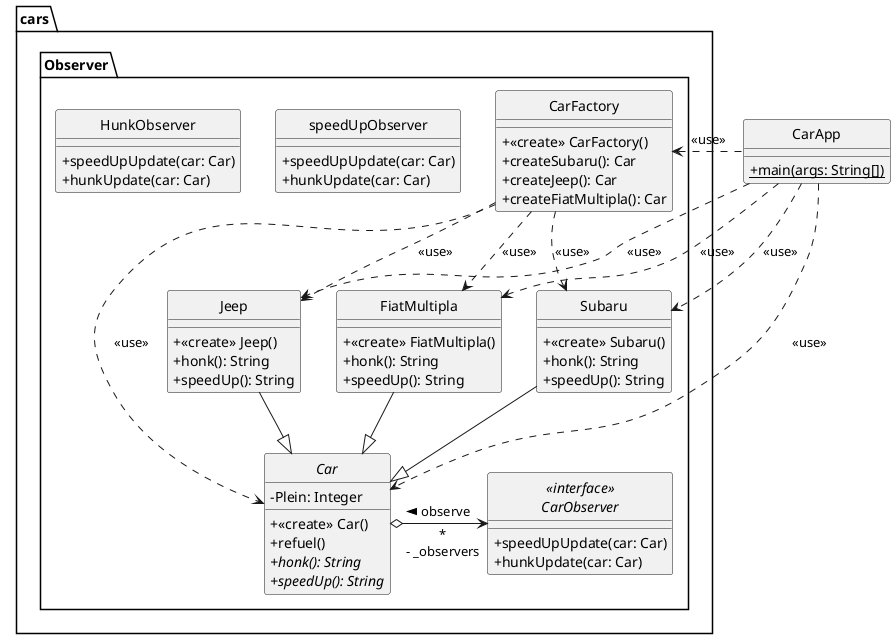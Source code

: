 @startuml
skinparam style strictuml
skinparam classAttributeIconSize 0
hide enum methods

package cars.Observer{
    abstract class Car
    {
        - Plein: Integer
        + <<create>> Car()
        + refuel()
        + {abstract} honk(): String
        + {abstract} speedUp(): String
    }

    class Subaru
    {
        + <<create>> Subaru()
        + honk(): String
        + speedUp(): String
    }

    class Jeep
    {
        + <<create>> Jeep()
        + honk(): String
        + speedUp(): String
    }

    class FiatMultipla
    {
        + <<create>> FiatMultipla()
        + honk(): String
        + speedUp(): String
    }

    class CarFactory
    {
        + <<create>> CarFactory()
        + createSubaru(): Car
        + createJeep(): Car
        + createFiatMultipla(): Car
    }

    interface "<<interface>>\nCarObserver" as CarObserver{
        + speedUpUpdate(car: Car)
        + hunkUpdate(car: Car)
    }

    class speedUpObserver{
        + speedUpUpdate(car: Car)
        + hunkUpdate(car: Car)
    }

    class HunkObserver{
        + speedUpUpdate(car: Car)
        + hunkUpdate(car: Car)
    }
}


class CarApp
{
    + {static} main(args: String[])
}

Subaru --|> Car
Jeep --|> Car
FiatMultipla --|> Car

Car o-> "*\n- _observers" CarObserver: < observe



CarApp ..> Car:<<use>>
CarApp ..> Subaru:<<use>>
CarApp ..> Jeep:<<use>>
CarApp ..> FiatMultipla:<<use>>

CarFactory ..> Car: <<use>>
CarFactory ..> Subaru: <<use>>
CarFactory ..> Jeep: <<use>>
CarFactory ..> FiatMultipla: <<use>>
CarFactory <.. CarApp: <<use>>

@enduml